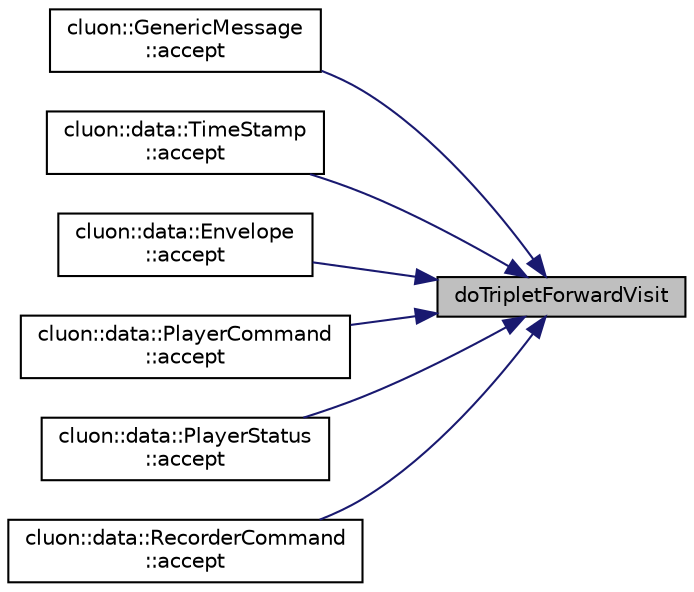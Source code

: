 digraph "doTripletForwardVisit"
{
 // LATEX_PDF_SIZE
  edge [fontname="Helvetica",fontsize="10",labelfontname="Helvetica",labelfontsize="10"];
  node [fontname="Helvetica",fontsize="10",shape=record];
  rankdir="RL";
  Node1 [label="doTripletForwardVisit",height=0.2,width=0.4,color="black", fillcolor="grey75", style="filled", fontcolor="black",tooltip=" "];
  Node1 -> Node2 [dir="back",color="midnightblue",fontsize="10",style="solid",fontname="Helvetica"];
  Node2 [label="cluon::GenericMessage\l::accept",height=0.2,width=0.4,color="black", fillcolor="white", style="filled",URL="$classcluon_1_1GenericMessage.html#a2947c7a70f98323da87aa8375d853a56",tooltip=" "];
  Node1 -> Node3 [dir="back",color="midnightblue",fontsize="10",style="solid",fontname="Helvetica"];
  Node3 [label="cluon::data::TimeStamp\l::accept",height=0.2,width=0.4,color="black", fillcolor="white", style="filled",URL="$classcluon_1_1data_1_1TimeStamp.html#a003db6934dc963e4a6af77c62620692a",tooltip=" "];
  Node1 -> Node4 [dir="back",color="midnightblue",fontsize="10",style="solid",fontname="Helvetica"];
  Node4 [label="cluon::data::Envelope\l::accept",height=0.2,width=0.4,color="black", fillcolor="white", style="filled",URL="$classcluon_1_1data_1_1Envelope.html#a2058267d5624cffb2dcd8b47d2c83429",tooltip=" "];
  Node1 -> Node5 [dir="back",color="midnightblue",fontsize="10",style="solid",fontname="Helvetica"];
  Node5 [label="cluon::data::PlayerCommand\l::accept",height=0.2,width=0.4,color="black", fillcolor="white", style="filled",URL="$classcluon_1_1data_1_1PlayerCommand.html#a1fc3c073fe0af185c3dd9447c03554e1",tooltip=" "];
  Node1 -> Node6 [dir="back",color="midnightblue",fontsize="10",style="solid",fontname="Helvetica"];
  Node6 [label="cluon::data::PlayerStatus\l::accept",height=0.2,width=0.4,color="black", fillcolor="white", style="filled",URL="$classcluon_1_1data_1_1PlayerStatus.html#af117cac7a9e737c12b5a885a152135d5",tooltip=" "];
  Node1 -> Node7 [dir="back",color="midnightblue",fontsize="10",style="solid",fontname="Helvetica"];
  Node7 [label="cluon::data::RecorderCommand\l::accept",height=0.2,width=0.4,color="black", fillcolor="white", style="filled",URL="$classcluon_1_1data_1_1RecorderCommand.html#a2d055410532eab810ee17f54ab220342",tooltip=" "];
}

